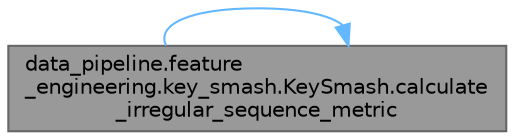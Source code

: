 digraph "data_pipeline.feature_engineering.key_smash.KeySmash.calculate_irregular_sequence_metric"
{
 // INTERACTIVE_SVG=YES
 // LATEX_PDF_SIZE
  bgcolor="transparent";
  edge [fontname=Helvetica,fontsize=10,labelfontname=Helvetica,labelfontsize=10];
  node [fontname=Helvetica,fontsize=10,shape=box,height=0.2,width=0.4];
  rankdir="LR";
  Node1 [label="data_pipeline.feature\l_engineering.key_smash.KeySmash.calculate\l_irregular_sequence_metric",height=0.2,width=0.4,color="gray40", fillcolor="grey60", style="filled", fontcolor="black",tooltip=" "];
  Node1 -> Node1 [color="steelblue1",style="solid"];
}
